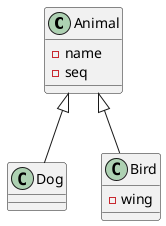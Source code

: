 @startuml
class Animal{
    -name
    -seq
}

class Dog{

}

class Bird{
    -wing
}

Animal <|-- Bird
Animal <|-- Dog
@enduml